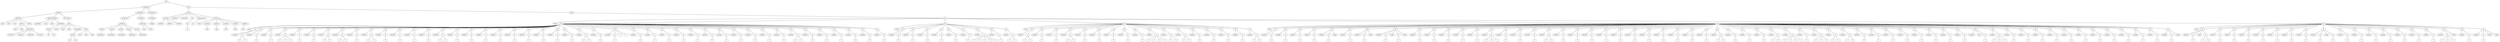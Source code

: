 graph Tree {
	"t0" [label = "TEI"];
	"t1" [label = "teiHeader"];
	"t2" [label = "fileDesc"];
	"t3" [label = "titleStmt"];
	"t4" [label = "title"];
	"t5" [label = "title"];
	"t6" [label = "title"];
	"t7" [label = "author"];
	"t8" [label = "idno"];
	"t9" [label = "idno"];
	"t10" [label = "persName"];
	"t11" [label = "forename"];
	"t12" [label = "surname"];
	"t13" [label = "nameLink"];
	"t14" [label = "surname"];
	"t15" [label = "editor"];
	"t16" [label = "publicationStmt"];
	"t17" [label = "publisher"];
	"t18" [label = "idno"];
	"t19" [label = "idno"];
	"t20" [label = "availability"];
	"t21" [label = "licence"];
	"t22" [label = "ab"];
	"t23" [label = "ref"];
	"t24" [label = "sourceDesc"];
	"t25" [label = "bibl"];
	"t26" [label = "name"];
	"t27" [label = "idno"];
	"t28" [label = "idno"];
	"t29" [label = "availability"];
	"t30" [label = "licence"];
	"t31" [label = "ab"];
	"t32" [label = "ref"];
	"t33" [label = "bibl"];
	"t34" [label = "date"];
	"t35" [label = "date"];
	"t36" [label = "idno"];
	"t37" [label = "profileDesc"];
	"t38" [label = "particDesc"];
	"t39" [label = "listPerson"];
	"t40" [label = "person"];
	"t41" [label = "persName"];
	"t42" [label = "person"];
	"t43" [label = "persName"];
	"t44" [label = "person"];
	"t45" [label = "persName"];
	"t46" [label = "person"];
	"t47" [label = "persName"];
	"t48" [label = "person"];
	"t49" [label = "persName"];
	"t50" [label = "textClass"];
	"t51" [label = "keywords"];
	"t52" [label = "term"];
	"t53" [label = "term"];
	"t54" [label = "revisionDesc"];
	"t55" [label = "listChange"];
	"t56" [label = "change"];
	"t57" [label = "text"];
	"t58" [label = "front"];
	"t59" [label = "docTitle"];
	"t60" [label = "titlePart"];
	"t61" [label = "titlePart"];
	"t62" [label = "titlePart"];
	"t63" [label = "docDate"];
	"t64" [label = "docAuthor"];
	"t65" [label = "div"];
	"t66" [label = "div"];
	"t67" [label = "p"];
	"t68" [label = "performance"];
	"t69" [label = "ab"];
	"t70" [label = "castList"];
	"t71" [label = "head"];
	"t72" [label = "castItem"];
	"t73" [label = "role"];
	"t74" [label = "castItem"];
	"t75" [label = "role"];
	"t76" [label = "castItem"];
	"t77" [label = "role"];
	"t78" [label = "castItem"];
	"t79" [label = "role"];
	"t80" [label = "castItem"];
	"t81" [label = "role"];
	"t82" [label = "body"];
	"t83" [label = "div"];
	"t84" [label = "head"];
	"t85" [label = "div"];
	"t86" [label = "head"];
	"t87" [label = "sp"];
	"t88" [label = "speaker"];
	"t89" [label = "p"];
	"t90" [label = "s"];
	"t91" [label = "s"];
	"t92" [label = "sp"];
	"t93" [label = "speaker"];
	"t94" [label = "p"];
	"t95" [label = "s"];
	"t96" [label = "sp"];
	"t97" [label = "speaker"];
	"t98" [label = "p"];
	"t99" [label = "s"];
	"t100" [label = "sp"];
	"t101" [label = "speaker"];
	"t102" [label = "p"];
	"t103" [label = "s"];
	"t104" [label = "s"];
	"t105" [label = "s"];
	"t106" [label = "sp"];
	"t107" [label = "speaker"];
	"t108" [label = "p"];
	"t109" [label = "s"];
	"t110" [label = "sp"];
	"t111" [label = "speaker"];
	"t112" [label = "p"];
	"t113" [label = "s"];
	"t114" [label = "sp"];
	"t115" [label = "speaker"];
	"t116" [label = "p"];
	"t117" [label = "s"];
	"t118" [label = "s"];
	"t119" [label = "sp"];
	"t120" [label = "speaker"];
	"t121" [label = "p"];
	"t122" [label = "s"];
	"t123" [label = "s"];
	"t124" [label = "sp"];
	"t125" [label = "speaker"];
	"t126" [label = "p"];
	"t127" [label = "s"];
	"t128" [label = "sp"];
	"t129" [label = "speaker"];
	"t130" [label = "p"];
	"t131" [label = "s"];
	"t132" [label = "s"];
	"t133" [label = "sp"];
	"t134" [label = "speaker"];
	"t135" [label = "p"];
	"t136" [label = "s"];
	"t137" [label = "sp"];
	"t138" [label = "speaker"];
	"t139" [label = "p"];
	"t140" [label = "s"];
	"t141" [label = "sp"];
	"t142" [label = "speaker"];
	"t143" [label = "p"];
	"t144" [label = "s"];
	"t145" [label = "sp"];
	"t146" [label = "speaker"];
	"t147" [label = "p"];
	"t148" [label = "s"];
	"t149" [label = "sp"];
	"t150" [label = "speaker"];
	"t151" [label = "p"];
	"t152" [label = "s"];
	"t153" [label = "s"];
	"t154" [label = "sp"];
	"t155" [label = "speaker"];
	"t156" [label = "p"];
	"t157" [label = "s"];
	"t158" [label = "sp"];
	"t159" [label = "speaker"];
	"t160" [label = "p"];
	"t161" [label = "s"];
	"t162" [label = "sp"];
	"t163" [label = "speaker"];
	"t164" [label = "p"];
	"t165" [label = "s"];
	"t166" [label = "sp"];
	"t167" [label = "speaker"];
	"t168" [label = "p"];
	"t169" [label = "s"];
	"t170" [label = "sp"];
	"t171" [label = "speaker"];
	"t172" [label = "p"];
	"t173" [label = "s"];
	"t174" [label = "sp"];
	"t175" [label = "speaker"];
	"t176" [label = "p"];
	"t177" [label = "s"];
	"t178" [label = "sp"];
	"t179" [label = "speaker"];
	"t180" [label = "p"];
	"t181" [label = "s"];
	"t182" [label = "sp"];
	"t183" [label = "speaker"];
	"t184" [label = "p"];
	"t185" [label = "s"];
	"t186" [label = "sp"];
	"t187" [label = "speaker"];
	"t188" [label = "p"];
	"t189" [label = "s"];
	"t190" [label = "sp"];
	"t191" [label = "speaker"];
	"t192" [label = "p"];
	"t193" [label = "s"];
	"t194" [label = "s"];
	"t195" [label = "sp"];
	"t196" [label = "speaker"];
	"t197" [label = "p"];
	"t198" [label = "s"];
	"t199" [label = "sp"];
	"t200" [label = "speaker"];
	"t201" [label = "p"];
	"t202" [label = "s"];
	"t203" [label = "l"];
	"t204" [label = "l"];
	"t205" [label = "sp"];
	"t206" [label = "speaker"];
	"t207" [label = "p"];
	"t208" [label = "s"];
	"t209" [label = "sp"];
	"t210" [label = "speaker"];
	"t211" [label = "p"];
	"t212" [label = "s"];
	"t213" [label = "sp"];
	"t214" [label = "speaker"];
	"t215" [label = "p"];
	"t216" [label = "s"];
	"t217" [label = "sp"];
	"t218" [label = "speaker"];
	"t219" [label = "p"];
	"t220" [label = "s"];
	"t221" [label = "sp"];
	"t222" [label = "speaker"];
	"t223" [label = "p"];
	"t224" [label = "s"];
	"t225" [label = "sp"];
	"t226" [label = "speaker"];
	"t227" [label = "p"];
	"t228" [label = "s"];
	"t229" [label = "sp"];
	"t230" [label = "speaker"];
	"t231" [label = "p"];
	"t232" [label = "s"];
	"t233" [label = "sp"];
	"t234" [label = "speaker"];
	"t235" [label = "p"];
	"t236" [label = "s"];
	"t237" [label = "sp"];
	"t238" [label = "speaker"];
	"t239" [label = "p"];
	"t240" [label = "s"];
	"t241" [label = "sp"];
	"t242" [label = "speaker"];
	"t243" [label = "p"];
	"t244" [label = "s"];
	"t245" [label = "sp"];
	"t246" [label = "speaker"];
	"t247" [label = "p"];
	"t248" [label = "s"];
	"t249" [label = "sp"];
	"t250" [label = "speaker"];
	"t251" [label = "p"];
	"t252" [label = "s"];
	"t253" [label = "s"];
	"t254" [label = "sp"];
	"t255" [label = "speaker"];
	"t256" [label = "p"];
	"t257" [label = "s"];
	"t258" [label = "sp"];
	"t259" [label = "speaker"];
	"t260" [label = "p"];
	"t261" [label = "s"];
	"t262" [label = "sp"];
	"t263" [label = "speaker"];
	"t264" [label = "p"];
	"t265" [label = "s"];
	"t266" [label = "sp"];
	"t267" [label = "speaker"];
	"t268" [label = "p"];
	"t269" [label = "s"];
	"t270" [label = "sp"];
	"t271" [label = "speaker"];
	"t272" [label = "p"];
	"t273" [label = "s"];
	"t274" [label = "sp"];
	"t275" [label = "speaker"];
	"t276" [label = "p"];
	"t277" [label = "s"];
	"t278" [label = "div"];
	"t279" [label = "head"];
	"t280" [label = "sp"];
	"t281" [label = "speaker"];
	"t282" [label = "p"];
	"t283" [label = "s"];
	"t284" [label = "sp"];
	"t285" [label = "speaker"];
	"t286" [label = "p"];
	"t287" [label = "s"];
	"t288" [label = "sp"];
	"t289" [label = "speaker"];
	"t290" [label = "p"];
	"t291" [label = "s"];
	"t292" [label = "sp"];
	"t293" [label = "speaker"];
	"t294" [label = "p"];
	"t295" [label = "s"];
	"t296" [label = "sp"];
	"t297" [label = "speaker"];
	"t298" [label = "p"];
	"t299" [label = "s"];
	"t300" [label = "sp"];
	"t301" [label = "speaker"];
	"t302" [label = "p"];
	"t303" [label = "s"];
	"t304" [label = "sp"];
	"t305" [label = "speaker"];
	"t306" [label = "p"];
	"t307" [label = "s"];
	"t308" [label = "s"];
	"t309" [label = "s"];
	"t310" [label = "s"];
	"t311" [label = "s"];
	"t312" [label = "sp"];
	"t313" [label = "speaker"];
	"t314" [label = "p"];
	"t315" [label = "s"];
	"t316" [label = "sp"];
	"t317" [label = "speaker"];
	"t318" [label = "p"];
	"t319" [label = "s"];
	"t320" [label = "s"];
	"t321" [label = "div"];
	"t322" [label = "head"];
	"t323" [label = "sp"];
	"t324" [label = "speaker"];
	"t325" [label = "p"];
	"t326" [label = "s"];
	"t327" [label = "s"];
	"t328" [label = "sp"];
	"t329" [label = "speaker"];
	"t330" [label = "p"];
	"t331" [label = "s"];
	"t332" [label = "sp"];
	"t333" [label = "speaker"];
	"t334" [label = "p"];
	"t335" [label = "s"];
	"t336" [label = "sp"];
	"t337" [label = "speaker"];
	"t338" [label = "p"];
	"t339" [label = "s"];
	"t340" [label = "s"];
	"t341" [label = "sp"];
	"t342" [label = "speaker"];
	"t343" [label = "p"];
	"t344" [label = "s"];
	"t345" [label = "sp"];
	"t346" [label = "speaker"];
	"t347" [label = "p"];
	"t348" [label = "s"];
	"t349" [label = "sp"];
	"t350" [label = "speaker"];
	"t351" [label = "p"];
	"t352" [label = "s"];
	"t353" [label = "sp"];
	"t354" [label = "speaker"];
	"t355" [label = "p"];
	"t356" [label = "s"];
	"t357" [label = "sp"];
	"t358" [label = "speaker"];
	"t359" [label = "p"];
	"t360" [label = "s"];
	"t361" [label = "sp"];
	"t362" [label = "speaker"];
	"t363" [label = "p"];
	"t364" [label = "s"];
	"t365" [label = "s"];
	"t366" [label = "s"];
	"t367" [label = "s"];
	"t368" [label = "sp"];
	"t369" [label = "speaker"];
	"t370" [label = "p"];
	"t371" [label = "s"];
	"t372" [label = "s"];
	"t373" [label = "sp"];
	"t374" [label = "speaker"];
	"t375" [label = "p"];
	"t376" [label = "s"];
	"t377" [label = "s"];
	"t378" [label = "sp"];
	"t379" [label = "speaker"];
	"t380" [label = "p"];
	"t381" [label = "s"];
	"t382" [label = "sp"];
	"t383" [label = "speaker"];
	"t384" [label = "p"];
	"t385" [label = "s"];
	"t386" [label = "sp"];
	"t387" [label = "speaker"];
	"t388" [label = "p"];
	"t389" [label = "s"];
	"t390" [label = "sp"];
	"t391" [label = "speaker"];
	"t392" [label = "p"];
	"t393" [label = "s"];
	"t394" [label = "sp"];
	"t395" [label = "speaker"];
	"t396" [label = "p"];
	"t397" [label = "s"];
	"t398" [label = "s"];
	"t399" [label = "div"];
	"t400" [label = "head"];
	"t401" [label = "sp"];
	"t402" [label = "speaker"];
	"t403" [label = "p"];
	"t404" [label = "s"];
	"t405" [label = "sp"];
	"t406" [label = "speaker"];
	"t407" [label = "p"];
	"t408" [label = "s"];
	"t409" [label = "sp"];
	"t410" [label = "speaker"];
	"t411" [label = "p"];
	"t412" [label = "s"];
	"t413" [label = "sp"];
	"t414" [label = "speaker"];
	"t415" [label = "p"];
	"t416" [label = "s"];
	"t417" [label = "sp"];
	"t418" [label = "speaker"];
	"t419" [label = "p"];
	"t420" [label = "s"];
	"t421" [label = "stage"];
	"t422" [label = "sp"];
	"t423" [label = "speaker"];
	"t424" [label = "p"];
	"t425" [label = "s"];
	"t426" [label = "sp"];
	"t427" [label = "speaker"];
	"t428" [label = "p"];
	"t429" [label = "s"];
	"t430" [label = "stage"];
	"t431" [label = "sp"];
	"t432" [label = "speaker"];
	"t433" [label = "p"];
	"t434" [label = "s"];
	"t435" [label = "stage"];
	"t436" [label = "p"];
	"t437" [label = "s"];
	"t438" [label = "stage"];
	"t439" [label = "sp"];
	"t440" [label = "speaker"];
	"t441" [label = "p"];
	"t442" [label = "s"];
	"t443" [label = "sp"];
	"t444" [label = "speaker"];
	"t445" [label = "p"];
	"t446" [label = "s"];
	"t447" [label = "sp"];
	"t448" [label = "speaker"];
	"t449" [label = "p"];
	"t450" [label = "s"];
	"t451" [label = "sp"];
	"t452" [label = "speaker"];
	"t453" [label = "p"];
	"t454" [label = "s"];
	"t455" [label = "sp"];
	"t456" [label = "speaker"];
	"t457" [label = "p"];
	"t458" [label = "s"];
	"t459" [label = "sp"];
	"t460" [label = "speaker"];
	"t461" [label = "p"];
	"t462" [label = "s"];
	"t463" [label = "s"];
	"t464" [label = "s"];
	"t465" [label = "sp"];
	"t466" [label = "speaker"];
	"t467" [label = "p"];
	"t468" [label = "s"];
	"t469" [label = "sp"];
	"t470" [label = "speaker"];
	"t471" [label = "p"];
	"t472" [label = "s"];
	"t473" [label = "sp"];
	"t474" [label = "speaker"];
	"t475" [label = "p"];
	"t476" [label = "s"];
	"t477" [label = "sp"];
	"t478" [label = "speaker"];
	"t479" [label = "p"];
	"t480" [label = "s"];
	"t481" [label = "s"];
	"t482" [label = "sp"];
	"t483" [label = "speaker"];
	"t484" [label = "p"];
	"t485" [label = "s"];
	"t486" [label = "sp"];
	"t487" [label = "speaker"];
	"t488" [label = "p"];
	"t489" [label = "s"];
	"t490" [label = "sp"];
	"t491" [label = "speaker"];
	"t492" [label = "p"];
	"t493" [label = "s"];
	"t494" [label = "sp"];
	"t495" [label = "speaker"];
	"t496" [label = "p"];
	"t497" [label = "s"];
	"t498" [label = "sp"];
	"t499" [label = "speaker"];
	"t500" [label = "p"];
	"t501" [label = "s"];
	"t502" [label = "sp"];
	"t503" [label = "speaker"];
	"t504" [label = "p"];
	"t505" [label = "s"];
	"t506" [label = "sp"];
	"t507" [label = "speaker"];
	"t508" [label = "p"];
	"t509" [label = "s"];
	"t510" [label = "sp"];
	"t511" [label = "speaker"];
	"t512" [label = "p"];
	"t513" [label = "s"];
	"t514" [label = "sp"];
	"t515" [label = "speaker"];
	"t516" [label = "p"];
	"t517" [label = "s"];
	"t518" [label = "sp"];
	"t519" [label = "speaker"];
	"t520" [label = "p"];
	"t521" [label = "s"];
	"t522" [label = "sp"];
	"t523" [label = "speaker"];
	"t524" [label = "p"];
	"t525" [label = "s"];
	"t526" [label = "sp"];
	"t527" [label = "speaker"];
	"t528" [label = "p"];
	"t529" [label = "s"];
	"t530" [label = "s"];
	"t531" [label = "sp"];
	"t532" [label = "speaker"];
	"t533" [label = "p"];
	"t534" [label = "s"];
	"t535" [label = "sp"];
	"t536" [label = "speaker"];
	"t537" [label = "p"];
	"t538" [label = "s"];
	"t539" [label = "sp"];
	"t540" [label = "speaker"];
	"t541" [label = "p"];
	"t542" [label = "s"];
	"t543" [label = "sp"];
	"t544" [label = "speaker"];
	"t545" [label = "p"];
	"t546" [label = "s"];
	"t547" [label = "s"];
	"t548" [label = "sp"];
	"t549" [label = "speaker"];
	"t550" [label = "p"];
	"t551" [label = "s"];
	"t552" [label = "s"];
	"t553" [label = "s"];
	"t554" [label = "s"];
	"t555" [label = "sp"];
	"t556" [label = "speaker"];
	"t557" [label = "p"];
	"t558" [label = "s"];
	"t559" [label = "sp"];
	"t560" [label = "speaker"];
	"t561" [label = "p"];
	"t562" [label = "s"];
	"t563" [label = "s"];
	"t564" [label = "s"];
	"t565" [label = "sp"];
	"t566" [label = "speaker"];
	"t567" [label = "p"];
	"t568" [label = "s"];
	"t569" [label = "s"];
	"t570" [label = "sp"];
	"t571" [label = "speaker"];
	"t572" [label = "p"];
	"t573" [label = "s"];
	"t574" [label = "s"];
	"t575" [label = "sp"];
	"t576" [label = "speaker"];
	"t577" [label = "p"];
	"t578" [label = "s"];
	"t579" [label = "sp"];
	"t580" [label = "speaker"];
	"t581" [label = "p"];
	"t582" [label = "s"];
	"t583" [label = "sp"];
	"t584" [label = "speaker"];
	"t585" [label = "p"];
	"t586" [label = "s"];
	"t587" [label = "sp"];
	"t588" [label = "speaker"];
	"t589" [label = "p"];
	"t590" [label = "s"];
	"t591" [label = "sp"];
	"t592" [label = "speaker"];
	"t593" [label = "p"];
	"t594" [label = "s"];
	"t595" [label = "sp"];
	"t596" [label = "speaker"];
	"t597" [label = "p"];
	"t598" [label = "s"];
	"t599" [label = "sp"];
	"t600" [label = "speaker"];
	"t601" [label = "p"];
	"t602" [label = "s"];
	"t603" [label = "sp"];
	"t604" [label = "speaker"];
	"t605" [label = "p"];
	"t606" [label = "s"];
	"t607" [label = "sp"];
	"t608" [label = "speaker"];
	"t609" [label = "note"];
	"t610" [label = "p"];
	"t611" [label = "s"];
	"t612" [label = "sp"];
	"t613" [label = "speaker"];
	"t614" [label = "p"];
	"t615" [label = "s"];
	"t616" [label = "s"];
	"t617" [label = "s"];
	"t618" [label = "sp"];
	"t619" [label = "speaker"];
	"t620" [label = "p"];
	"t621" [label = "s"];
	"t622" [label = "sp"];
	"t623" [label = "speaker"];
	"t624" [label = "p"];
	"t625" [label = "s"];
	"t626" [label = "sp"];
	"t627" [label = "speaker"];
	"t628" [label = "p"];
	"t629" [label = "s"];
	"t630" [label = "sp"];
	"t631" [label = "speaker"];
	"t632" [label = "p"];
	"t633" [label = "s"];
	"t634" [label = "sp"];
	"t635" [label = "speaker"];
	"t636" [label = "p"];
	"t637" [label = "s"];
	"t638" [label = "sp"];
	"t639" [label = "speaker"];
	"t640" [label = "p"];
	"t641" [label = "s"];
	"t642" [label = "sp"];
	"t643" [label = "speaker"];
	"t644" [label = "p"];
	"t645" [label = "s"];
	"t646" [label = "sp"];
	"t647" [label = "speaker"];
	"t648" [label = "p"];
	"t649" [label = "s"];
	"t650" [label = "sp"];
	"t651" [label = "speaker"];
	"t652" [label = "p"];
	"t653" [label = "s"];
	"t654" [label = "sp"];
	"t655" [label = "speaker"];
	"t656" [label = "p"];
	"t657" [label = "s"];
	"t658" [label = "sp"];
	"t659" [label = "speaker"];
	"t660" [label = "p"];
	"t661" [label = "s"];
	"t662" [label = "sp"];
	"t663" [label = "speaker"];
	"t664" [label = "p"];
	"t665" [label = "s"];
	"t666" [label = "stage"];
	"t667" [label = "div"];
	"t668" [label = "head"];
	"t669" [label = "sp"];
	"t670" [label = "speaker"];
	"t671" [label = "p"];
	"t672" [label = "s"];
	"t673" [label = "stage"];
	"t674" [label = "p"];
	"t675" [label = "s"];
	"t676" [label = "s"];
	"t677" [label = "sp"];
	"t678" [label = "speaker"];
	"t679" [label = "p"];
	"t680" [label = "s"];
	"t681" [label = "sp"];
	"t682" [label = "speaker"];
	"t683" [label = "p"];
	"t684" [label = "s"];
	"t685" [label = "sp"];
	"t686" [label = "speaker"];
	"t687" [label = "p"];
	"t688" [label = "s"];
	"t689" [label = "sp"];
	"t690" [label = "speaker"];
	"t691" [label = "p"];
	"t692" [label = "s"];
	"t693" [label = "sp"];
	"t694" [label = "speaker"];
	"t695" [label = "p"];
	"t696" [label = "s"];
	"t697" [label = "sp"];
	"t698" [label = "speaker"];
	"t699" [label = "p"];
	"t700" [label = "s"];
	"t701" [label = "sp"];
	"t702" [label = "speaker"];
	"t703" [label = "p"];
	"t704" [label = "s"];
	"t705" [label = "sp"];
	"t706" [label = "speaker"];
	"t707" [label = "p"];
	"t708" [label = "s"];
	"t709" [label = "stage"];
	"t710" [label = "p"];
	"t711" [label = "s"];
	"t712" [label = "sp"];
	"t713" [label = "speaker"];
	"t714" [label = "p"];
	"t715" [label = "s"];
	"t716" [label = "sp"];
	"t717" [label = "speaker"];
	"t718" [label = "p"];
	"t719" [label = "s"];
	"t720" [label = "sp"];
	"t721" [label = "speaker"];
	"t722" [label = "p"];
	"t723" [label = "s"];
	"t724" [label = "sp"];
	"t725" [label = "speaker"];
	"t726" [label = "p"];
	"t727" [label = "s"];
	"t728" [label = "sp"];
	"t729" [label = "speaker"];
	"t730" [label = "p"];
	"t731" [label = "s"];
	"t732" [label = "sp"];
	"t733" [label = "speaker"];
	"t734" [label = "p"];
	"t735" [label = "s"];
	"t736" [label = "sp"];
	"t737" [label = "speaker"];
	"t738" [label = "p"];
	"t739" [label = "s"];
	"t740" [label = "sp"];
	"t741" [label = "speaker"];
	"t742" [label = "p"];
	"t743" [label = "s"];
	"t744" [label = "s"];
	"t745" [label = "s"];
	"t746" [label = "stage"];
	"t747" [label = "sp"];
	"t748" [label = "speaker"];
	"t749" [label = "p"];
	"t750" [label = "s"];
	"t751" [label = "sp"];
	"t752" [label = "speaker"];
	"t753" [label = "p"];
	"t754" [label = "s"];
	"t755" [label = "stage"];
	"t756" [label = "stage"];
	"t0" -- "t1";
	"t1" -- "t2";
	"t2" -- "t3";
	"t3" -- "t4";
	"t3" -- "t5";
	"t3" -- "t6";
	"t3" -- "t7";
	"t7" -- "t8";
	"t7" -- "t9";
	"t7" -- "t10";
	"t10" -- "t11";
	"t10" -- "t12";
	"t10" -- "t13";
	"t10" -- "t14";
	"t3" -- "t15";
	"t2" -- "t16";
	"t16" -- "t17";
	"t16" -- "t18";
	"t16" -- "t19";
	"t16" -- "t20";
	"t20" -- "t21";
	"t21" -- "t22";
	"t21" -- "t23";
	"t2" -- "t24";
	"t24" -- "t25";
	"t25" -- "t26";
	"t25" -- "t27";
	"t25" -- "t28";
	"t25" -- "t29";
	"t29" -- "t30";
	"t30" -- "t31";
	"t30" -- "t32";
	"t25" -- "t33";
	"t33" -- "t34";
	"t33" -- "t35";
	"t33" -- "t36";
	"t1" -- "t37";
	"t37" -- "t38";
	"t38" -- "t39";
	"t39" -- "t40";
	"t40" -- "t41";
	"t39" -- "t42";
	"t42" -- "t43";
	"t39" -- "t44";
	"t44" -- "t45";
	"t39" -- "t46";
	"t46" -- "t47";
	"t39" -- "t48";
	"t48" -- "t49";
	"t37" -- "t50";
	"t50" -- "t51";
	"t51" -- "t52";
	"t51" -- "t53";
	"t1" -- "t54";
	"t54" -- "t55";
	"t55" -- "t56";
	"t0" -- "t57";
	"t57" -- "t58";
	"t58" -- "t59";
	"t59" -- "t60";
	"t59" -- "t61";
	"t59" -- "t62";
	"t58" -- "t63";
	"t58" -- "t64";
	"t58" -- "t65";
	"t65" -- "t66";
	"t66" -- "t67";
	"t58" -- "t68";
	"t68" -- "t69";
	"t58" -- "t70";
	"t70" -- "t71";
	"t70" -- "t72";
	"t72" -- "t73";
	"t70" -- "t74";
	"t74" -- "t75";
	"t70" -- "t76";
	"t76" -- "t77";
	"t70" -- "t78";
	"t78" -- "t79";
	"t70" -- "t80";
	"t80" -- "t81";
	"t57" -- "t82";
	"t82" -- "t83";
	"t83" -- "t84";
	"t83" -- "t85";
	"t85" -- "t86";
	"t85" -- "t87";
	"t87" -- "t88";
	"t87" -- "t89";
	"t89" -- "t90";
	"t89" -- "t91";
	"t85" -- "t92";
	"t92" -- "t93";
	"t92" -- "t94";
	"t94" -- "t95";
	"t85" -- "t96";
	"t96" -- "t97";
	"t96" -- "t98";
	"t98" -- "t99";
	"t85" -- "t100";
	"t100" -- "t101";
	"t100" -- "t102";
	"t102" -- "t103";
	"t102" -- "t104";
	"t102" -- "t105";
	"t85" -- "t106";
	"t106" -- "t107";
	"t106" -- "t108";
	"t108" -- "t109";
	"t85" -- "t110";
	"t110" -- "t111";
	"t110" -- "t112";
	"t112" -- "t113";
	"t85" -- "t114";
	"t114" -- "t115";
	"t114" -- "t116";
	"t116" -- "t117";
	"t116" -- "t118";
	"t85" -- "t119";
	"t119" -- "t120";
	"t119" -- "t121";
	"t121" -- "t122";
	"t121" -- "t123";
	"t85" -- "t124";
	"t124" -- "t125";
	"t124" -- "t126";
	"t126" -- "t127";
	"t85" -- "t128";
	"t128" -- "t129";
	"t128" -- "t130";
	"t130" -- "t131";
	"t130" -- "t132";
	"t85" -- "t133";
	"t133" -- "t134";
	"t133" -- "t135";
	"t135" -- "t136";
	"t85" -- "t137";
	"t137" -- "t138";
	"t137" -- "t139";
	"t139" -- "t140";
	"t85" -- "t141";
	"t141" -- "t142";
	"t141" -- "t143";
	"t143" -- "t144";
	"t85" -- "t145";
	"t145" -- "t146";
	"t145" -- "t147";
	"t147" -- "t148";
	"t85" -- "t149";
	"t149" -- "t150";
	"t149" -- "t151";
	"t151" -- "t152";
	"t151" -- "t153";
	"t85" -- "t154";
	"t154" -- "t155";
	"t154" -- "t156";
	"t156" -- "t157";
	"t85" -- "t158";
	"t158" -- "t159";
	"t158" -- "t160";
	"t160" -- "t161";
	"t85" -- "t162";
	"t162" -- "t163";
	"t162" -- "t164";
	"t164" -- "t165";
	"t85" -- "t166";
	"t166" -- "t167";
	"t166" -- "t168";
	"t168" -- "t169";
	"t85" -- "t170";
	"t170" -- "t171";
	"t170" -- "t172";
	"t172" -- "t173";
	"t85" -- "t174";
	"t174" -- "t175";
	"t174" -- "t176";
	"t176" -- "t177";
	"t85" -- "t178";
	"t178" -- "t179";
	"t178" -- "t180";
	"t180" -- "t181";
	"t85" -- "t182";
	"t182" -- "t183";
	"t182" -- "t184";
	"t184" -- "t185";
	"t85" -- "t186";
	"t186" -- "t187";
	"t186" -- "t188";
	"t188" -- "t189";
	"t85" -- "t190";
	"t190" -- "t191";
	"t190" -- "t192";
	"t192" -- "t193";
	"t192" -- "t194";
	"t85" -- "t195";
	"t195" -- "t196";
	"t195" -- "t197";
	"t197" -- "t198";
	"t85" -- "t199";
	"t199" -- "t200";
	"t199" -- "t201";
	"t201" -- "t202";
	"t199" -- "t203";
	"t199" -- "t204";
	"t85" -- "t205";
	"t205" -- "t206";
	"t205" -- "t207";
	"t207" -- "t208";
	"t85" -- "t209";
	"t209" -- "t210";
	"t209" -- "t211";
	"t211" -- "t212";
	"t85" -- "t213";
	"t213" -- "t214";
	"t213" -- "t215";
	"t215" -- "t216";
	"t85" -- "t217";
	"t217" -- "t218";
	"t217" -- "t219";
	"t219" -- "t220";
	"t85" -- "t221";
	"t221" -- "t222";
	"t221" -- "t223";
	"t223" -- "t224";
	"t85" -- "t225";
	"t225" -- "t226";
	"t225" -- "t227";
	"t227" -- "t228";
	"t85" -- "t229";
	"t229" -- "t230";
	"t229" -- "t231";
	"t231" -- "t232";
	"t85" -- "t233";
	"t233" -- "t234";
	"t233" -- "t235";
	"t235" -- "t236";
	"t85" -- "t237";
	"t237" -- "t238";
	"t237" -- "t239";
	"t239" -- "t240";
	"t85" -- "t241";
	"t241" -- "t242";
	"t241" -- "t243";
	"t243" -- "t244";
	"t85" -- "t245";
	"t245" -- "t246";
	"t245" -- "t247";
	"t247" -- "t248";
	"t85" -- "t249";
	"t249" -- "t250";
	"t249" -- "t251";
	"t251" -- "t252";
	"t251" -- "t253";
	"t85" -- "t254";
	"t254" -- "t255";
	"t254" -- "t256";
	"t256" -- "t257";
	"t85" -- "t258";
	"t258" -- "t259";
	"t258" -- "t260";
	"t260" -- "t261";
	"t85" -- "t262";
	"t262" -- "t263";
	"t262" -- "t264";
	"t264" -- "t265";
	"t85" -- "t266";
	"t266" -- "t267";
	"t266" -- "t268";
	"t268" -- "t269";
	"t85" -- "t270";
	"t270" -- "t271";
	"t270" -- "t272";
	"t272" -- "t273";
	"t85" -- "t274";
	"t274" -- "t275";
	"t274" -- "t276";
	"t276" -- "t277";
	"t83" -- "t278";
	"t278" -- "t279";
	"t278" -- "t280";
	"t280" -- "t281";
	"t280" -- "t282";
	"t282" -- "t283";
	"t278" -- "t284";
	"t284" -- "t285";
	"t284" -- "t286";
	"t286" -- "t287";
	"t278" -- "t288";
	"t288" -- "t289";
	"t288" -- "t290";
	"t290" -- "t291";
	"t278" -- "t292";
	"t292" -- "t293";
	"t292" -- "t294";
	"t294" -- "t295";
	"t278" -- "t296";
	"t296" -- "t297";
	"t296" -- "t298";
	"t298" -- "t299";
	"t278" -- "t300";
	"t300" -- "t301";
	"t300" -- "t302";
	"t302" -- "t303";
	"t278" -- "t304";
	"t304" -- "t305";
	"t304" -- "t306";
	"t306" -- "t307";
	"t306" -- "t308";
	"t306" -- "t309";
	"t306" -- "t310";
	"t306" -- "t311";
	"t278" -- "t312";
	"t312" -- "t313";
	"t312" -- "t314";
	"t314" -- "t315";
	"t278" -- "t316";
	"t316" -- "t317";
	"t316" -- "t318";
	"t318" -- "t319";
	"t318" -- "t320";
	"t83" -- "t321";
	"t321" -- "t322";
	"t321" -- "t323";
	"t323" -- "t324";
	"t323" -- "t325";
	"t325" -- "t326";
	"t325" -- "t327";
	"t321" -- "t328";
	"t328" -- "t329";
	"t328" -- "t330";
	"t330" -- "t331";
	"t321" -- "t332";
	"t332" -- "t333";
	"t332" -- "t334";
	"t334" -- "t335";
	"t321" -- "t336";
	"t336" -- "t337";
	"t336" -- "t338";
	"t338" -- "t339";
	"t338" -- "t340";
	"t321" -- "t341";
	"t341" -- "t342";
	"t341" -- "t343";
	"t343" -- "t344";
	"t321" -- "t345";
	"t345" -- "t346";
	"t345" -- "t347";
	"t347" -- "t348";
	"t321" -- "t349";
	"t349" -- "t350";
	"t349" -- "t351";
	"t351" -- "t352";
	"t321" -- "t353";
	"t353" -- "t354";
	"t353" -- "t355";
	"t355" -- "t356";
	"t321" -- "t357";
	"t357" -- "t358";
	"t357" -- "t359";
	"t359" -- "t360";
	"t321" -- "t361";
	"t361" -- "t362";
	"t361" -- "t363";
	"t363" -- "t364";
	"t363" -- "t365";
	"t363" -- "t366";
	"t363" -- "t367";
	"t321" -- "t368";
	"t368" -- "t369";
	"t368" -- "t370";
	"t370" -- "t371";
	"t370" -- "t372";
	"t321" -- "t373";
	"t373" -- "t374";
	"t373" -- "t375";
	"t375" -- "t376";
	"t375" -- "t377";
	"t321" -- "t378";
	"t378" -- "t379";
	"t378" -- "t380";
	"t380" -- "t381";
	"t321" -- "t382";
	"t382" -- "t383";
	"t382" -- "t384";
	"t384" -- "t385";
	"t321" -- "t386";
	"t386" -- "t387";
	"t386" -- "t388";
	"t388" -- "t389";
	"t321" -- "t390";
	"t390" -- "t391";
	"t390" -- "t392";
	"t392" -- "t393";
	"t321" -- "t394";
	"t394" -- "t395";
	"t394" -- "t396";
	"t396" -- "t397";
	"t396" -- "t398";
	"t83" -- "t399";
	"t399" -- "t400";
	"t399" -- "t401";
	"t401" -- "t402";
	"t401" -- "t403";
	"t403" -- "t404";
	"t399" -- "t405";
	"t405" -- "t406";
	"t405" -- "t407";
	"t407" -- "t408";
	"t399" -- "t409";
	"t409" -- "t410";
	"t409" -- "t411";
	"t411" -- "t412";
	"t399" -- "t413";
	"t413" -- "t414";
	"t413" -- "t415";
	"t415" -- "t416";
	"t399" -- "t417";
	"t417" -- "t418";
	"t417" -- "t419";
	"t419" -- "t420";
	"t417" -- "t421";
	"t399" -- "t422";
	"t422" -- "t423";
	"t422" -- "t424";
	"t424" -- "t425";
	"t399" -- "t426";
	"t426" -- "t427";
	"t426" -- "t428";
	"t428" -- "t429";
	"t426" -- "t430";
	"t399" -- "t431";
	"t431" -- "t432";
	"t431" -- "t433";
	"t433" -- "t434";
	"t431" -- "t435";
	"t431" -- "t436";
	"t436" -- "t437";
	"t431" -- "t438";
	"t399" -- "t439";
	"t439" -- "t440";
	"t439" -- "t441";
	"t441" -- "t442";
	"t399" -- "t443";
	"t443" -- "t444";
	"t443" -- "t445";
	"t445" -- "t446";
	"t399" -- "t447";
	"t447" -- "t448";
	"t447" -- "t449";
	"t449" -- "t450";
	"t399" -- "t451";
	"t451" -- "t452";
	"t451" -- "t453";
	"t453" -- "t454";
	"t399" -- "t455";
	"t455" -- "t456";
	"t455" -- "t457";
	"t457" -- "t458";
	"t399" -- "t459";
	"t459" -- "t460";
	"t459" -- "t461";
	"t461" -- "t462";
	"t461" -- "t463";
	"t461" -- "t464";
	"t399" -- "t465";
	"t465" -- "t466";
	"t465" -- "t467";
	"t467" -- "t468";
	"t399" -- "t469";
	"t469" -- "t470";
	"t469" -- "t471";
	"t471" -- "t472";
	"t399" -- "t473";
	"t473" -- "t474";
	"t473" -- "t475";
	"t475" -- "t476";
	"t399" -- "t477";
	"t477" -- "t478";
	"t477" -- "t479";
	"t479" -- "t480";
	"t479" -- "t481";
	"t399" -- "t482";
	"t482" -- "t483";
	"t482" -- "t484";
	"t484" -- "t485";
	"t399" -- "t486";
	"t486" -- "t487";
	"t486" -- "t488";
	"t488" -- "t489";
	"t399" -- "t490";
	"t490" -- "t491";
	"t490" -- "t492";
	"t492" -- "t493";
	"t399" -- "t494";
	"t494" -- "t495";
	"t494" -- "t496";
	"t496" -- "t497";
	"t399" -- "t498";
	"t498" -- "t499";
	"t498" -- "t500";
	"t500" -- "t501";
	"t399" -- "t502";
	"t502" -- "t503";
	"t502" -- "t504";
	"t504" -- "t505";
	"t399" -- "t506";
	"t506" -- "t507";
	"t506" -- "t508";
	"t508" -- "t509";
	"t399" -- "t510";
	"t510" -- "t511";
	"t510" -- "t512";
	"t512" -- "t513";
	"t399" -- "t514";
	"t514" -- "t515";
	"t514" -- "t516";
	"t516" -- "t517";
	"t399" -- "t518";
	"t518" -- "t519";
	"t518" -- "t520";
	"t520" -- "t521";
	"t399" -- "t522";
	"t522" -- "t523";
	"t522" -- "t524";
	"t524" -- "t525";
	"t399" -- "t526";
	"t526" -- "t527";
	"t526" -- "t528";
	"t528" -- "t529";
	"t528" -- "t530";
	"t399" -- "t531";
	"t531" -- "t532";
	"t531" -- "t533";
	"t533" -- "t534";
	"t399" -- "t535";
	"t535" -- "t536";
	"t535" -- "t537";
	"t537" -- "t538";
	"t399" -- "t539";
	"t539" -- "t540";
	"t539" -- "t541";
	"t541" -- "t542";
	"t399" -- "t543";
	"t543" -- "t544";
	"t543" -- "t545";
	"t545" -- "t546";
	"t545" -- "t547";
	"t399" -- "t548";
	"t548" -- "t549";
	"t548" -- "t550";
	"t550" -- "t551";
	"t550" -- "t552";
	"t550" -- "t553";
	"t550" -- "t554";
	"t399" -- "t555";
	"t555" -- "t556";
	"t555" -- "t557";
	"t557" -- "t558";
	"t399" -- "t559";
	"t559" -- "t560";
	"t559" -- "t561";
	"t561" -- "t562";
	"t561" -- "t563";
	"t561" -- "t564";
	"t399" -- "t565";
	"t565" -- "t566";
	"t565" -- "t567";
	"t567" -- "t568";
	"t567" -- "t569";
	"t399" -- "t570";
	"t570" -- "t571";
	"t570" -- "t572";
	"t572" -- "t573";
	"t572" -- "t574";
	"t399" -- "t575";
	"t575" -- "t576";
	"t575" -- "t577";
	"t577" -- "t578";
	"t399" -- "t579";
	"t579" -- "t580";
	"t579" -- "t581";
	"t581" -- "t582";
	"t399" -- "t583";
	"t583" -- "t584";
	"t583" -- "t585";
	"t585" -- "t586";
	"t399" -- "t587";
	"t587" -- "t588";
	"t587" -- "t589";
	"t589" -- "t590";
	"t399" -- "t591";
	"t591" -- "t592";
	"t591" -- "t593";
	"t593" -- "t594";
	"t399" -- "t595";
	"t595" -- "t596";
	"t595" -- "t597";
	"t597" -- "t598";
	"t399" -- "t599";
	"t599" -- "t600";
	"t599" -- "t601";
	"t601" -- "t602";
	"t399" -- "t603";
	"t603" -- "t604";
	"t603" -- "t605";
	"t605" -- "t606";
	"t399" -- "t607";
	"t607" -- "t608";
	"t607" -- "t609";
	"t607" -- "t610";
	"t610" -- "t611";
	"t399" -- "t612";
	"t612" -- "t613";
	"t612" -- "t614";
	"t614" -- "t615";
	"t614" -- "t616";
	"t614" -- "t617";
	"t399" -- "t618";
	"t618" -- "t619";
	"t618" -- "t620";
	"t620" -- "t621";
	"t399" -- "t622";
	"t622" -- "t623";
	"t622" -- "t624";
	"t624" -- "t625";
	"t399" -- "t626";
	"t626" -- "t627";
	"t626" -- "t628";
	"t628" -- "t629";
	"t399" -- "t630";
	"t630" -- "t631";
	"t630" -- "t632";
	"t632" -- "t633";
	"t399" -- "t634";
	"t634" -- "t635";
	"t634" -- "t636";
	"t636" -- "t637";
	"t399" -- "t638";
	"t638" -- "t639";
	"t638" -- "t640";
	"t640" -- "t641";
	"t399" -- "t642";
	"t642" -- "t643";
	"t642" -- "t644";
	"t644" -- "t645";
	"t399" -- "t646";
	"t646" -- "t647";
	"t646" -- "t648";
	"t648" -- "t649";
	"t399" -- "t650";
	"t650" -- "t651";
	"t650" -- "t652";
	"t652" -- "t653";
	"t399" -- "t654";
	"t654" -- "t655";
	"t654" -- "t656";
	"t656" -- "t657";
	"t399" -- "t658";
	"t658" -- "t659";
	"t658" -- "t660";
	"t660" -- "t661";
	"t399" -- "t662";
	"t662" -- "t663";
	"t662" -- "t664";
	"t664" -- "t665";
	"t662" -- "t666";
	"t83" -- "t667";
	"t667" -- "t668";
	"t667" -- "t669";
	"t669" -- "t670";
	"t669" -- "t671";
	"t671" -- "t672";
	"t669" -- "t673";
	"t669" -- "t674";
	"t674" -- "t675";
	"t674" -- "t676";
	"t667" -- "t677";
	"t677" -- "t678";
	"t677" -- "t679";
	"t679" -- "t680";
	"t667" -- "t681";
	"t681" -- "t682";
	"t681" -- "t683";
	"t683" -- "t684";
	"t667" -- "t685";
	"t685" -- "t686";
	"t685" -- "t687";
	"t687" -- "t688";
	"t667" -- "t689";
	"t689" -- "t690";
	"t689" -- "t691";
	"t691" -- "t692";
	"t667" -- "t693";
	"t693" -- "t694";
	"t693" -- "t695";
	"t695" -- "t696";
	"t667" -- "t697";
	"t697" -- "t698";
	"t697" -- "t699";
	"t699" -- "t700";
	"t667" -- "t701";
	"t701" -- "t702";
	"t701" -- "t703";
	"t703" -- "t704";
	"t667" -- "t705";
	"t705" -- "t706";
	"t705" -- "t707";
	"t707" -- "t708";
	"t705" -- "t709";
	"t705" -- "t710";
	"t710" -- "t711";
	"t667" -- "t712";
	"t712" -- "t713";
	"t712" -- "t714";
	"t714" -- "t715";
	"t667" -- "t716";
	"t716" -- "t717";
	"t716" -- "t718";
	"t718" -- "t719";
	"t667" -- "t720";
	"t720" -- "t721";
	"t720" -- "t722";
	"t722" -- "t723";
	"t667" -- "t724";
	"t724" -- "t725";
	"t724" -- "t726";
	"t726" -- "t727";
	"t667" -- "t728";
	"t728" -- "t729";
	"t728" -- "t730";
	"t730" -- "t731";
	"t667" -- "t732";
	"t732" -- "t733";
	"t732" -- "t734";
	"t734" -- "t735";
	"t667" -- "t736";
	"t736" -- "t737";
	"t736" -- "t738";
	"t738" -- "t739";
	"t667" -- "t740";
	"t740" -- "t741";
	"t740" -- "t742";
	"t742" -- "t743";
	"t742" -- "t744";
	"t742" -- "t745";
	"t740" -- "t746";
	"t667" -- "t747";
	"t747" -- "t748";
	"t747" -- "t749";
	"t749" -- "t750";
	"t667" -- "t751";
	"t751" -- "t752";
	"t751" -- "t753";
	"t753" -- "t754";
	"t751" -- "t755";
	"t751" -- "t756";
}
